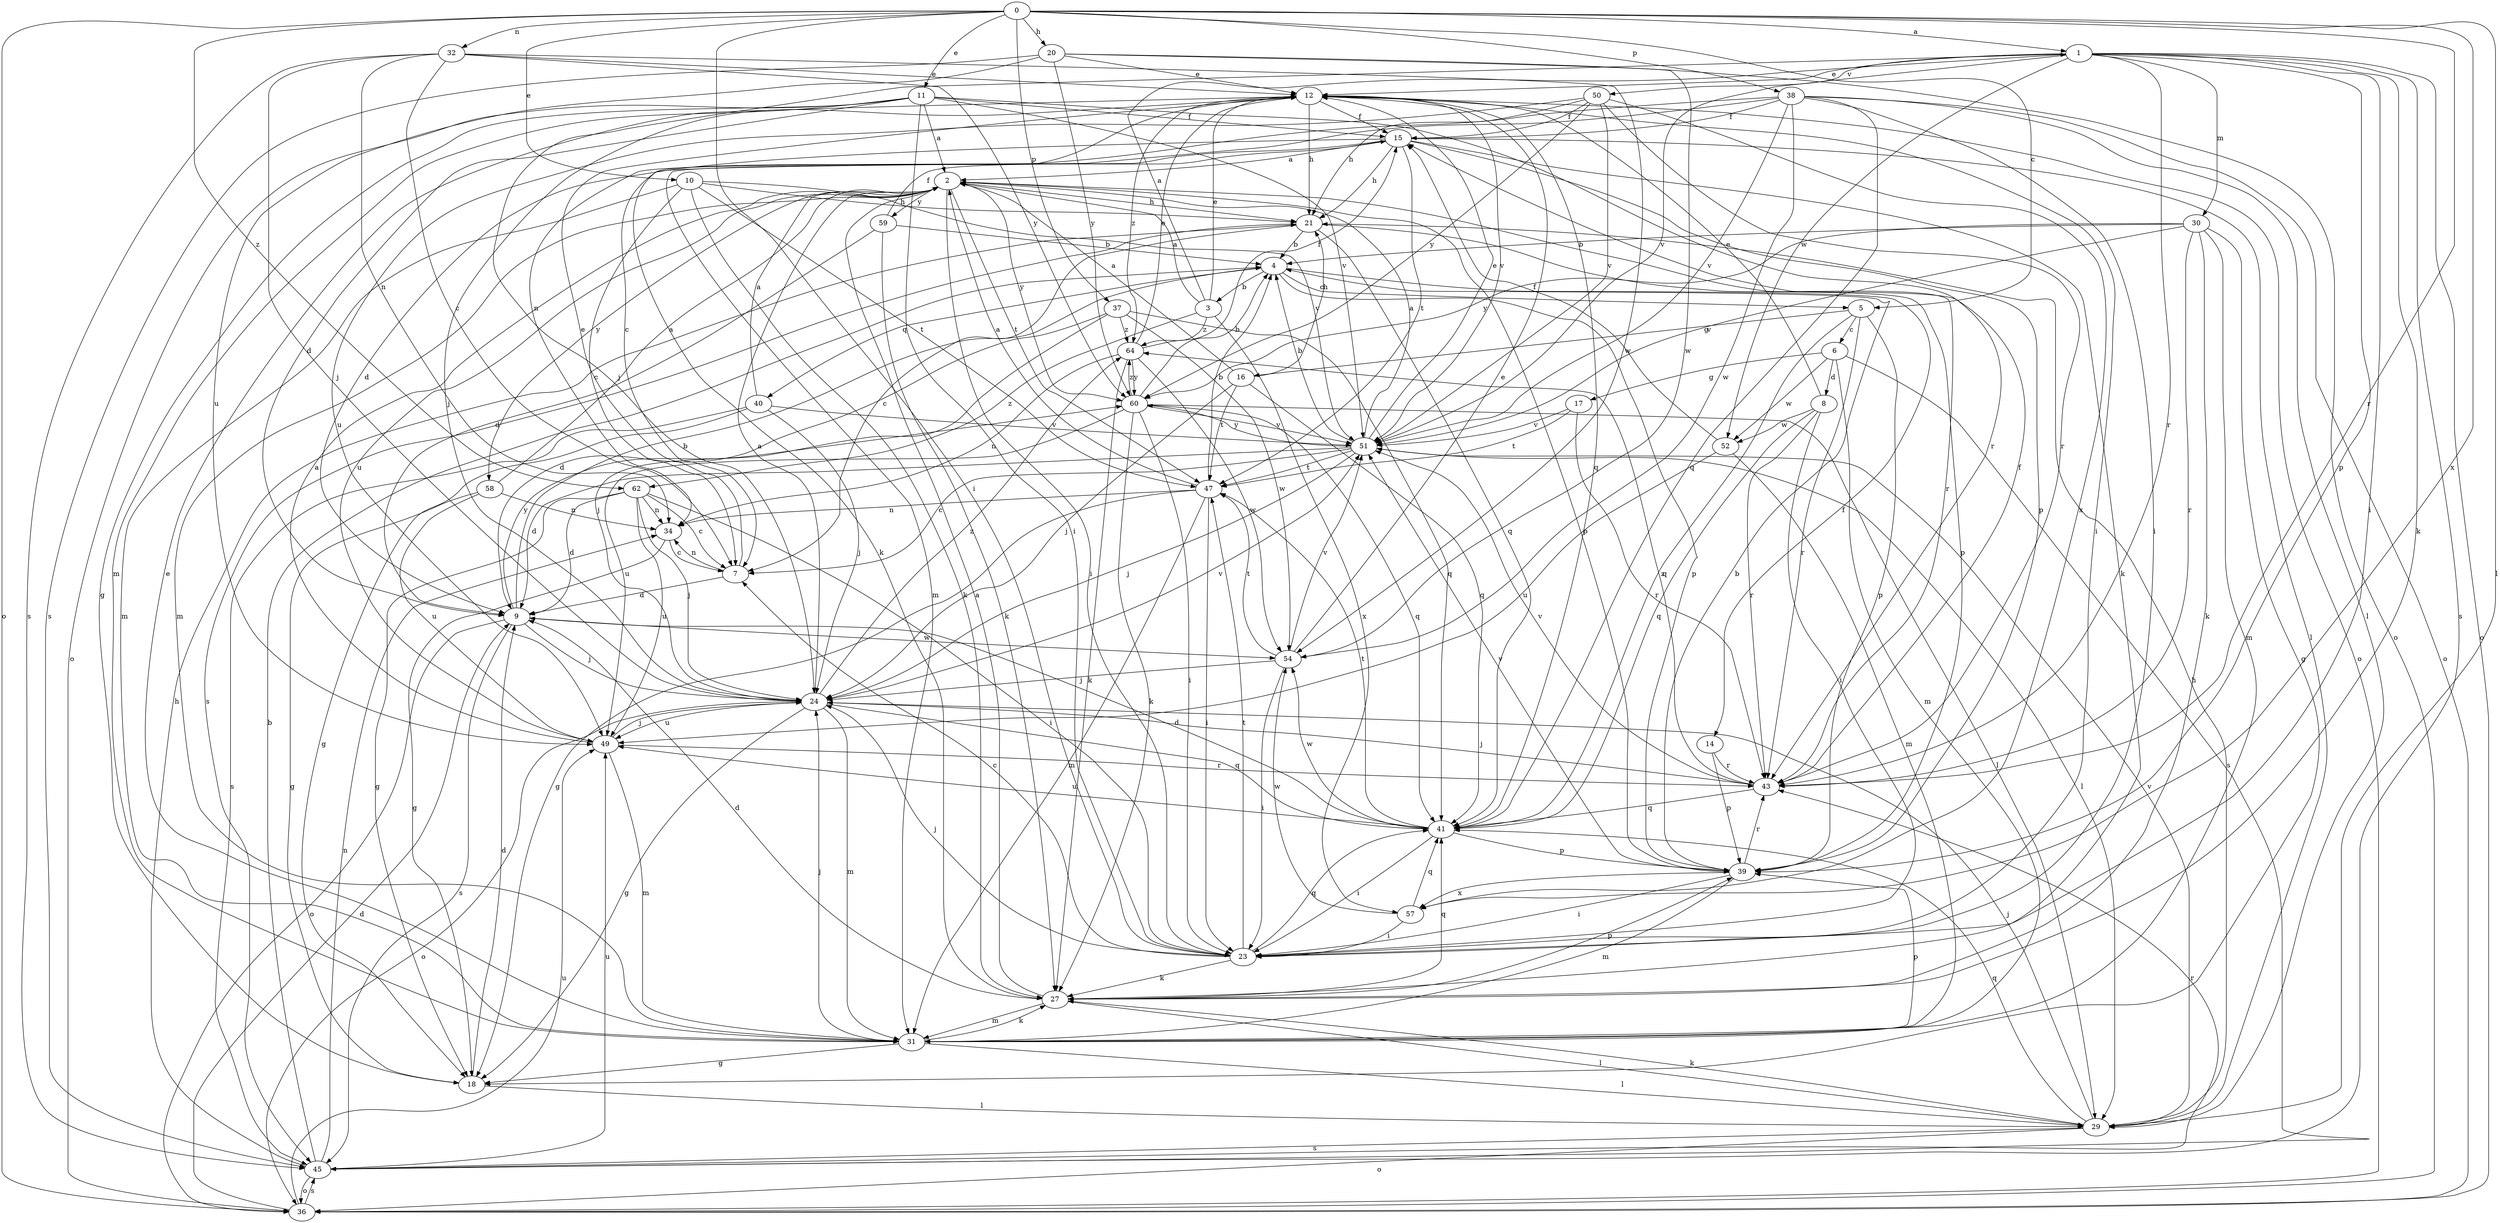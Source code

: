 strict digraph  {
0;
1;
2;
3;
4;
5;
6;
7;
8;
9;
10;
11;
12;
14;
15;
16;
17;
18;
20;
21;
23;
24;
27;
29;
30;
31;
32;
34;
36;
37;
38;
39;
40;
41;
43;
45;
47;
49;
50;
51;
52;
54;
57;
58;
59;
60;
62;
64;
0 -> 1  [label=a];
0 -> 5  [label=c];
0 -> 10  [label=e];
0 -> 11  [label=e];
0 -> 20  [label=h];
0 -> 23  [label=i];
0 -> 29  [label=l];
0 -> 32  [label=n];
0 -> 36  [label=o];
0 -> 37  [label=p];
0 -> 38  [label=p];
0 -> 43  [label=r];
0 -> 57  [label=x];
0 -> 62  [label=z];
1 -> 12  [label=e];
1 -> 23  [label=i];
1 -> 24  [label=j];
1 -> 27  [label=k];
1 -> 30  [label=m];
1 -> 36  [label=o];
1 -> 39  [label=p];
1 -> 43  [label=r];
1 -> 45  [label=s];
1 -> 50  [label=v];
1 -> 51  [label=v];
1 -> 52  [label=w];
2 -> 21  [label=h];
2 -> 23  [label=i];
2 -> 31  [label=m];
2 -> 39  [label=p];
2 -> 43  [label=r];
2 -> 47  [label=t];
2 -> 49  [label=u];
2 -> 58  [label=y];
2 -> 59  [label=y];
2 -> 60  [label=y];
3 -> 1  [label=a];
3 -> 2  [label=a];
3 -> 12  [label=e];
3 -> 57  [label=x];
3 -> 62  [label=z];
3 -> 64  [label=z];
4 -> 3  [label=b];
4 -> 5  [label=c];
4 -> 14  [label=f];
4 -> 39  [label=p];
4 -> 40  [label=q];
5 -> 6  [label=c];
5 -> 16  [label=g];
5 -> 39  [label=p];
5 -> 41  [label=q];
5 -> 43  [label=r];
6 -> 8  [label=d];
6 -> 17  [label=g];
6 -> 31  [label=m];
6 -> 45  [label=s];
6 -> 52  [label=w];
7 -> 9  [label=d];
7 -> 12  [label=e];
7 -> 34  [label=n];
8 -> 12  [label=e];
8 -> 23  [label=i];
8 -> 41  [label=q];
8 -> 43  [label=r];
8 -> 52  [label=w];
9 -> 4  [label=b];
9 -> 24  [label=j];
9 -> 36  [label=o];
9 -> 45  [label=s];
9 -> 54  [label=w];
9 -> 60  [label=y];
10 -> 7  [label=c];
10 -> 21  [label=h];
10 -> 27  [label=k];
10 -> 31  [label=m];
10 -> 47  [label=t];
10 -> 51  [label=v];
11 -> 2  [label=a];
11 -> 9  [label=d];
11 -> 15  [label=f];
11 -> 18  [label=g];
11 -> 23  [label=i];
11 -> 31  [label=m];
11 -> 36  [label=o];
11 -> 43  [label=r];
11 -> 51  [label=v];
12 -> 15  [label=f];
12 -> 21  [label=h];
12 -> 23  [label=i];
12 -> 24  [label=j];
12 -> 27  [label=k];
12 -> 36  [label=o];
12 -> 41  [label=q];
12 -> 51  [label=v];
12 -> 64  [label=z];
14 -> 39  [label=p];
14 -> 43  [label=r];
15 -> 2  [label=a];
15 -> 9  [label=d];
15 -> 21  [label=h];
15 -> 27  [label=k];
15 -> 29  [label=l];
15 -> 31  [label=m];
15 -> 39  [label=p];
15 -> 47  [label=t];
16 -> 2  [label=a];
16 -> 21  [label=h];
16 -> 24  [label=j];
16 -> 41  [label=q];
16 -> 47  [label=t];
17 -> 43  [label=r];
17 -> 47  [label=t];
17 -> 51  [label=v];
18 -> 9  [label=d];
18 -> 29  [label=l];
20 -> 12  [label=e];
20 -> 36  [label=o];
20 -> 45  [label=s];
20 -> 49  [label=u];
20 -> 54  [label=w];
20 -> 60  [label=y];
21 -> 4  [label=b];
21 -> 7  [label=c];
21 -> 39  [label=p];
21 -> 41  [label=q];
21 -> 45  [label=s];
23 -> 7  [label=c];
23 -> 24  [label=j];
23 -> 27  [label=k];
23 -> 41  [label=q];
23 -> 47  [label=t];
24 -> 2  [label=a];
24 -> 18  [label=g];
24 -> 31  [label=m];
24 -> 36  [label=o];
24 -> 41  [label=q];
24 -> 49  [label=u];
24 -> 51  [label=v];
24 -> 64  [label=z];
27 -> 2  [label=a];
27 -> 9  [label=d];
27 -> 29  [label=l];
27 -> 31  [label=m];
27 -> 39  [label=p];
27 -> 41  [label=q];
29 -> 21  [label=h];
29 -> 24  [label=j];
29 -> 27  [label=k];
29 -> 36  [label=o];
29 -> 41  [label=q];
29 -> 45  [label=s];
29 -> 51  [label=v];
30 -> 4  [label=b];
30 -> 18  [label=g];
30 -> 27  [label=k];
30 -> 31  [label=m];
30 -> 43  [label=r];
30 -> 51  [label=v];
30 -> 60  [label=y];
31 -> 12  [label=e];
31 -> 18  [label=g];
31 -> 24  [label=j];
31 -> 27  [label=k];
31 -> 29  [label=l];
31 -> 39  [label=p];
32 -> 7  [label=c];
32 -> 12  [label=e];
32 -> 24  [label=j];
32 -> 34  [label=n];
32 -> 45  [label=s];
32 -> 54  [label=w];
32 -> 60  [label=y];
34 -> 7  [label=c];
34 -> 18  [label=g];
36 -> 9  [label=d];
36 -> 45  [label=s];
36 -> 49  [label=u];
37 -> 9  [label=d];
37 -> 24  [label=j];
37 -> 41  [label=q];
37 -> 54  [label=w];
37 -> 64  [label=z];
38 -> 7  [label=c];
38 -> 15  [label=f];
38 -> 23  [label=i];
38 -> 29  [label=l];
38 -> 34  [label=n];
38 -> 36  [label=o];
38 -> 41  [label=q];
38 -> 51  [label=v];
38 -> 54  [label=w];
39 -> 4  [label=b];
39 -> 23  [label=i];
39 -> 31  [label=m];
39 -> 43  [label=r];
39 -> 51  [label=v];
39 -> 57  [label=x];
40 -> 2  [label=a];
40 -> 18  [label=g];
40 -> 24  [label=j];
40 -> 45  [label=s];
40 -> 51  [label=v];
41 -> 9  [label=d];
41 -> 23  [label=i];
41 -> 39  [label=p];
41 -> 47  [label=t];
41 -> 49  [label=u];
41 -> 54  [label=w];
43 -> 15  [label=f];
43 -> 24  [label=j];
43 -> 41  [label=q];
43 -> 51  [label=v];
43 -> 64  [label=z];
45 -> 4  [label=b];
45 -> 21  [label=h];
45 -> 34  [label=n];
45 -> 36  [label=o];
45 -> 43  [label=r];
45 -> 49  [label=u];
47 -> 2  [label=a];
47 -> 4  [label=b];
47 -> 18  [label=g];
47 -> 23  [label=i];
47 -> 31  [label=m];
47 -> 34  [label=n];
49 -> 2  [label=a];
49 -> 24  [label=j];
49 -> 31  [label=m];
49 -> 43  [label=r];
50 -> 15  [label=f];
50 -> 21  [label=h];
50 -> 43  [label=r];
50 -> 49  [label=u];
50 -> 51  [label=v];
50 -> 57  [label=x];
50 -> 60  [label=y];
51 -> 2  [label=a];
51 -> 4  [label=b];
51 -> 7  [label=c];
51 -> 9  [label=d];
51 -> 12  [label=e];
51 -> 24  [label=j];
51 -> 29  [label=l];
51 -> 47  [label=t];
51 -> 60  [label=y];
52 -> 15  [label=f];
52 -> 31  [label=m];
52 -> 49  [label=u];
54 -> 12  [label=e];
54 -> 23  [label=i];
54 -> 24  [label=j];
54 -> 47  [label=t];
54 -> 51  [label=v];
57 -> 23  [label=i];
57 -> 41  [label=q];
57 -> 54  [label=w];
58 -> 2  [label=a];
58 -> 18  [label=g];
58 -> 34  [label=n];
58 -> 49  [label=u];
59 -> 4  [label=b];
59 -> 9  [label=d];
59 -> 15  [label=f];
59 -> 27  [label=k];
60 -> 4  [label=b];
60 -> 23  [label=i];
60 -> 27  [label=k];
60 -> 29  [label=l];
60 -> 41  [label=q];
60 -> 49  [label=u];
60 -> 51  [label=v];
60 -> 64  [label=z];
62 -> 7  [label=c];
62 -> 9  [label=d];
62 -> 18  [label=g];
62 -> 23  [label=i];
62 -> 24  [label=j];
62 -> 34  [label=n];
62 -> 49  [label=u];
64 -> 12  [label=e];
64 -> 15  [label=f];
64 -> 27  [label=k];
64 -> 34  [label=n];
64 -> 54  [label=w];
64 -> 60  [label=y];
}

